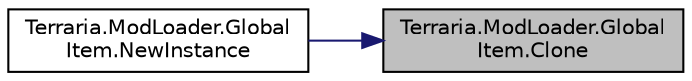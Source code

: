 digraph "Terraria.ModLoader.GlobalItem.Clone"
{
 // LATEX_PDF_SIZE
  edge [fontname="Helvetica",fontsize="10",labelfontname="Helvetica",labelfontsize="10"];
  node [fontname="Helvetica",fontsize="10",shape=record];
  rankdir="RL";
  Node1 [label="Terraria.ModLoader.Global\lItem.Clone",height=0.2,width=0.4,color="black", fillcolor="grey75", style="filled", fontcolor="black",tooltip="Returns a clone of this GlobalItem. By default this will return a memberwise clone; you will want to ..."];
  Node1 -> Node2 [dir="back",color="midnightblue",fontsize="10",style="solid",fontname="Helvetica"];
  Node2 [label="Terraria.ModLoader.Global\lItem.NewInstance",height=0.2,width=0.4,color="black", fillcolor="white", style="filled",URL="$class_terraria_1_1_mod_loader_1_1_global_item.html#aca6b9eb4479997bf1ee082160d12d7d5",tooltip="Create a new instance of this GlobalItem for an Item instance. Called at the end of Item...."];
}
